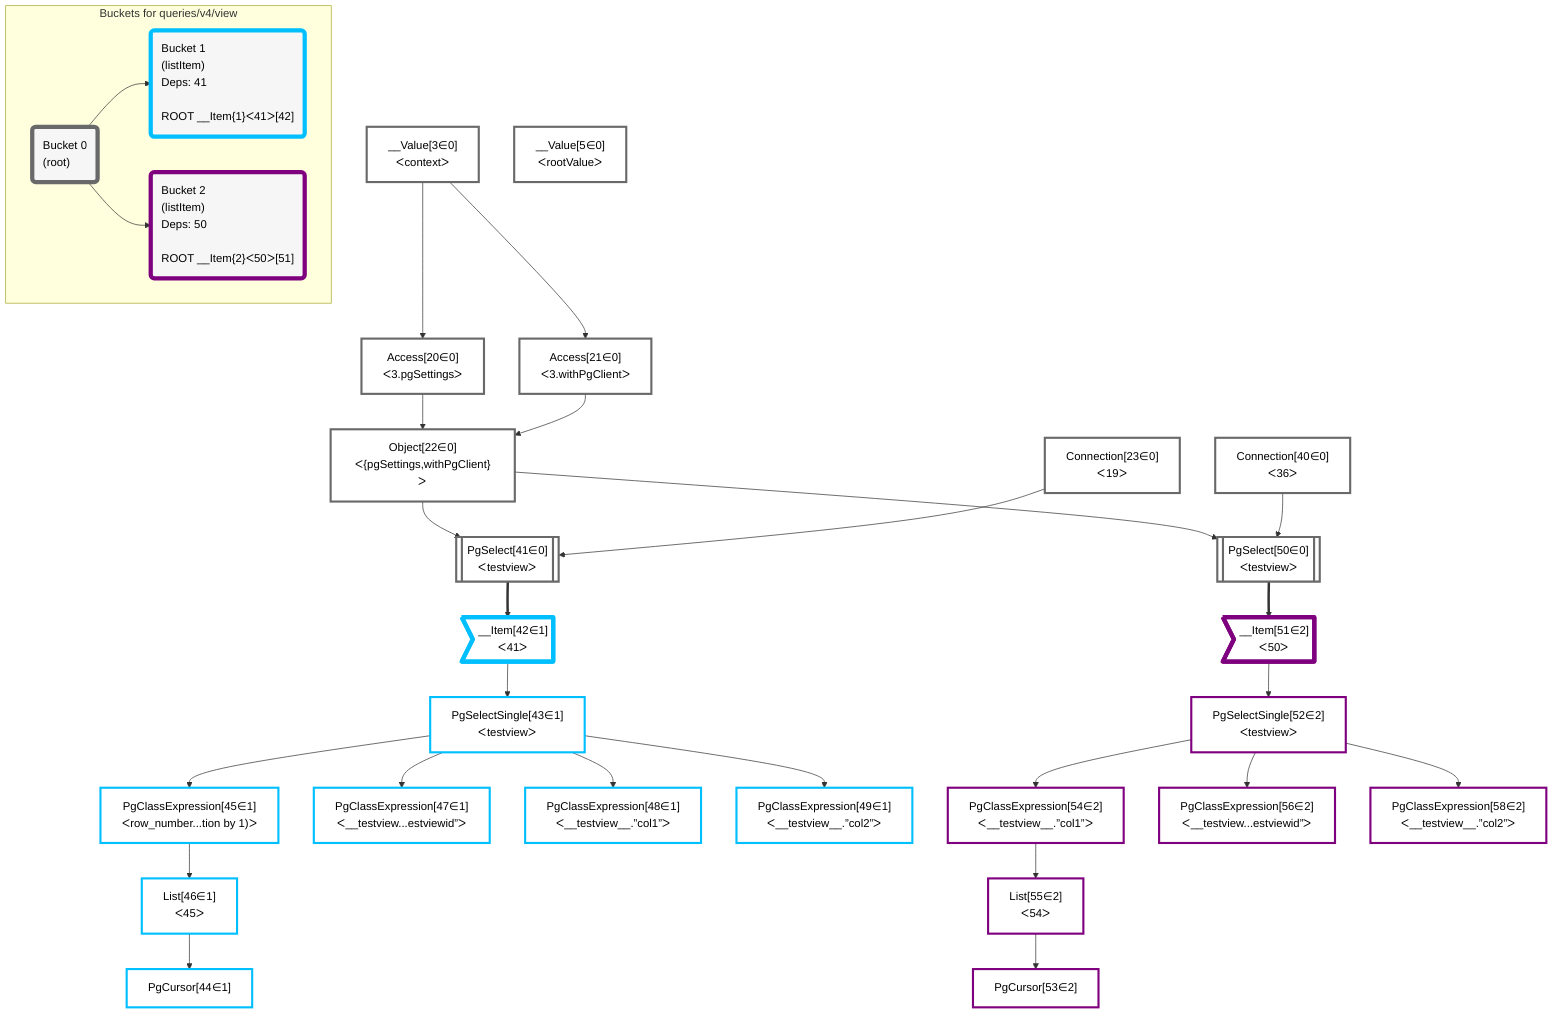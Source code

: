 graph TD
    classDef path fill:#eee,stroke:#000,color:#000
    classDef plan fill:#fff,stroke-width:3px,color:#000
    classDef itemplan fill:#fff,stroke-width:6px,color:#000
    classDef sideeffectplan fill:#f00,stroke-width:6px,color:#000
    classDef bucket fill:#f6f6f6,color:#000,stroke-width:6px,text-align:left


    %% define steps
    __Value3["__Value[3∈0]<br />ᐸcontextᐳ"]:::plan
    __Value5["__Value[5∈0]<br />ᐸrootValueᐳ"]:::plan
    Access20["Access[20∈0]<br />ᐸ3.pgSettingsᐳ"]:::plan
    Access21["Access[21∈0]<br />ᐸ3.withPgClientᐳ"]:::plan
    Object22["Object[22∈0]<br />ᐸ{pgSettings,withPgClient}ᐳ"]:::plan
    Connection23["Connection[23∈0]<br />ᐸ19ᐳ"]:::plan
    Connection40["Connection[40∈0]<br />ᐸ36ᐳ"]:::plan
    PgSelect41[["PgSelect[41∈0]<br />ᐸtestviewᐳ"]]:::plan
    __Item42>"__Item[42∈1]<br />ᐸ41ᐳ"]:::itemplan
    PgSelectSingle43["PgSelectSingle[43∈1]<br />ᐸtestviewᐳ"]:::plan
    PgClassExpression45["PgClassExpression[45∈1]<br />ᐸrow_number...tion by 1)ᐳ"]:::plan
    List46["List[46∈1]<br />ᐸ45ᐳ"]:::plan
    PgCursor44["PgCursor[44∈1]"]:::plan
    PgClassExpression47["PgClassExpression[47∈1]<br />ᐸ__testview...estviewid”ᐳ"]:::plan
    PgClassExpression48["PgClassExpression[48∈1]<br />ᐸ__testview__.”col1”ᐳ"]:::plan
    PgClassExpression49["PgClassExpression[49∈1]<br />ᐸ__testview__.”col2”ᐳ"]:::plan
    PgSelect50[["PgSelect[50∈0]<br />ᐸtestviewᐳ"]]:::plan
    __Item51>"__Item[51∈2]<br />ᐸ50ᐳ"]:::itemplan
    PgSelectSingle52["PgSelectSingle[52∈2]<br />ᐸtestviewᐳ"]:::plan
    PgClassExpression54["PgClassExpression[54∈2]<br />ᐸ__testview__.”col1”ᐳ"]:::plan
    List55["List[55∈2]<br />ᐸ54ᐳ"]:::plan
    PgCursor53["PgCursor[53∈2]"]:::plan
    PgClassExpression56["PgClassExpression[56∈2]<br />ᐸ__testview...estviewid”ᐳ"]:::plan
    PgClassExpression58["PgClassExpression[58∈2]<br />ᐸ__testview__.”col2”ᐳ"]:::plan

    %% plan dependencies
    __Value3 --> Access20
    __Value3 --> Access21
    Access20 & Access21 --> Object22
    Object22 & Connection23 --> PgSelect41
    PgSelect41 ==> __Item42
    __Item42 --> PgSelectSingle43
    PgSelectSingle43 --> PgClassExpression45
    PgClassExpression45 --> List46
    List46 --> PgCursor44
    PgSelectSingle43 --> PgClassExpression47
    PgSelectSingle43 --> PgClassExpression48
    PgSelectSingle43 --> PgClassExpression49
    Object22 & Connection40 --> PgSelect50
    PgSelect50 ==> __Item51
    __Item51 --> PgSelectSingle52
    PgSelectSingle52 --> PgClassExpression54
    PgClassExpression54 --> List55
    List55 --> PgCursor53
    PgSelectSingle52 --> PgClassExpression56
    PgSelectSingle52 --> PgClassExpression58

    %% plan-to-path relationships

    subgraph "Buckets for queries/v4/view"
    Bucket0("Bucket 0<br />(root)"):::bucket
    classDef bucket0 stroke:#696969
    class Bucket0,__Value3,__Value5,Access20,Access21,Object22,Connection23,Connection40,PgSelect41,PgSelect50 bucket0
    Bucket1("Bucket 1<br />(listItem)<br />Deps: 41<br /><br />ROOT __Item{1}ᐸ41ᐳ[42]"):::bucket
    classDef bucket1 stroke:#00bfff
    class Bucket1,__Item42,PgSelectSingle43,PgCursor44,PgClassExpression45,List46,PgClassExpression47,PgClassExpression48,PgClassExpression49 bucket1
    Bucket2("Bucket 2<br />(listItem)<br />Deps: 50<br /><br />ROOT __Item{2}ᐸ50ᐳ[51]"):::bucket
    classDef bucket2 stroke:#7f007f
    class Bucket2,__Item51,PgSelectSingle52,PgCursor53,PgClassExpression54,List55,PgClassExpression56,PgClassExpression58 bucket2
    Bucket0 --> Bucket1 & Bucket2
    end
